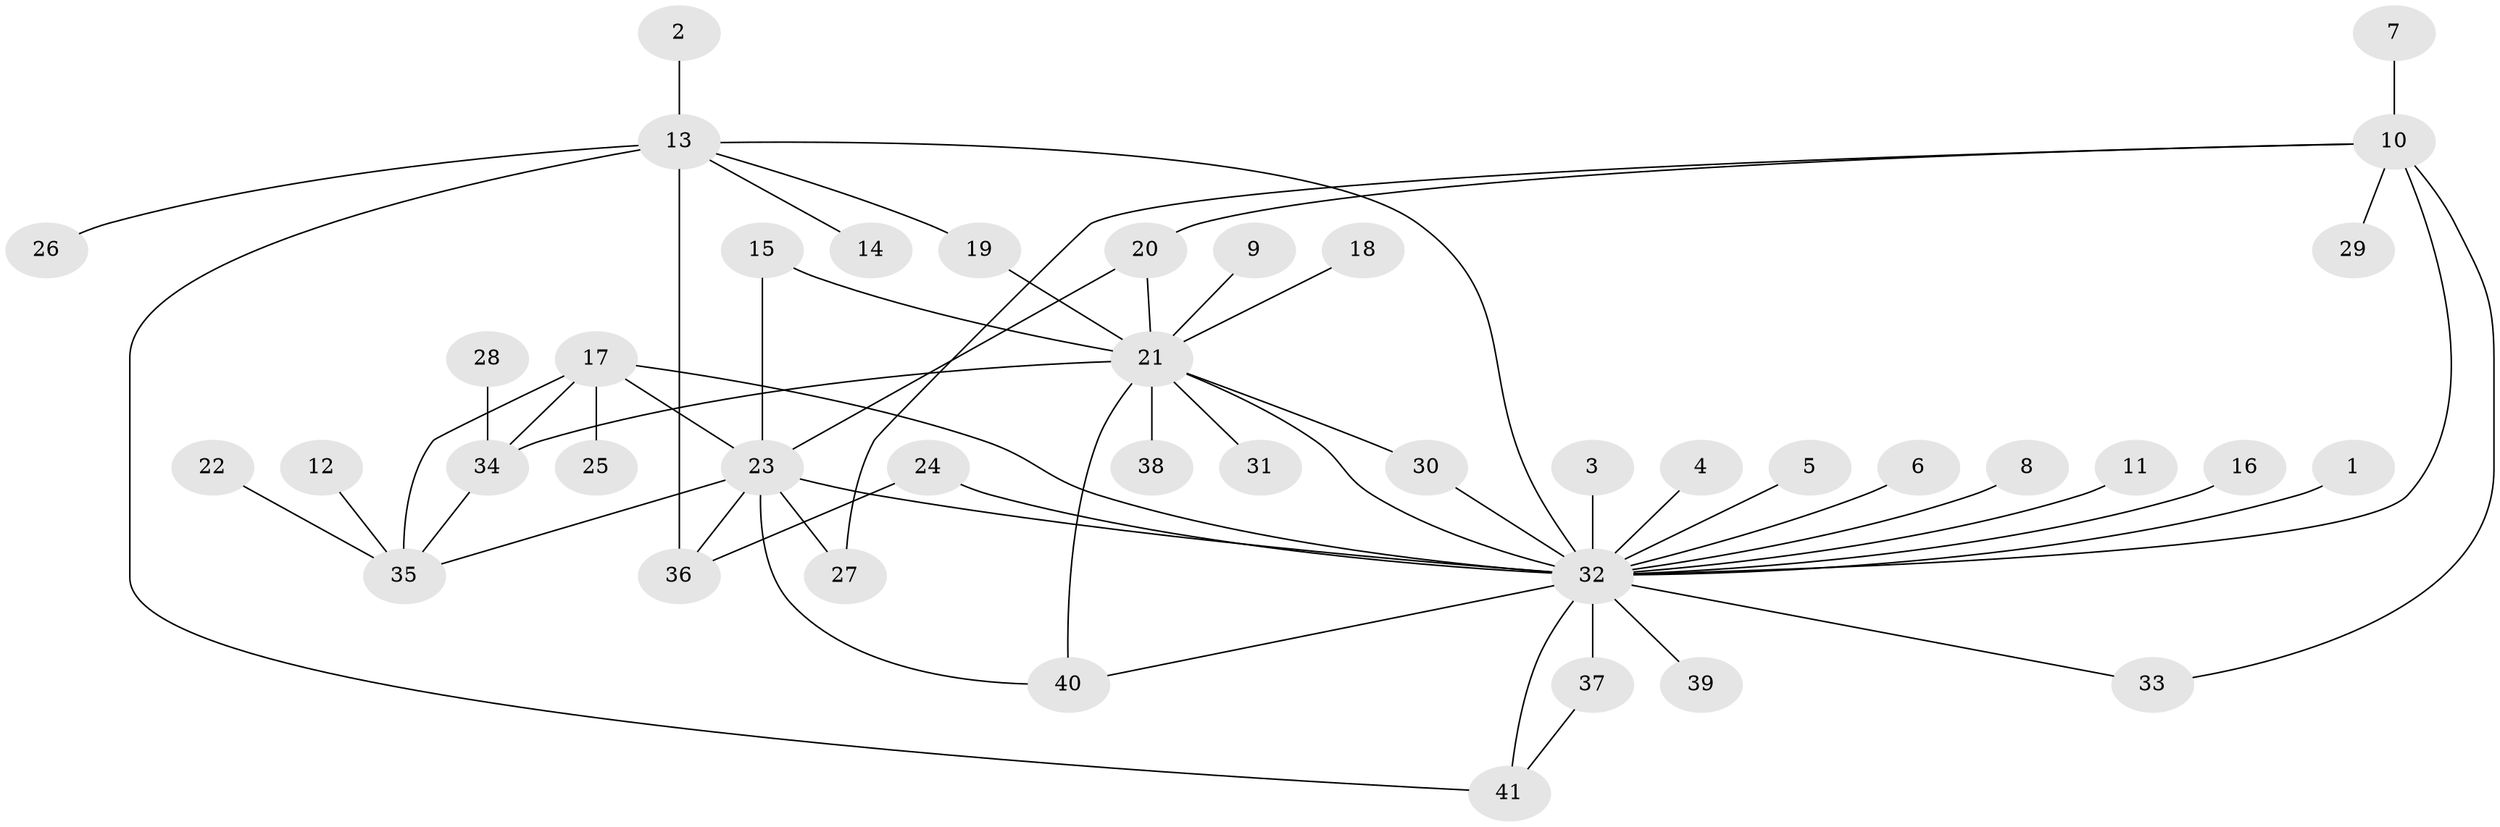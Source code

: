 // original degree distribution, {4: 0.08536585365853659, 32: 0.012195121951219513, 1: 0.47560975609756095, 9: 0.024390243902439025, 12: 0.012195121951219513, 3: 0.10975609756097561, 2: 0.24390243902439024, 7: 0.012195121951219513, 13: 0.012195121951219513, 6: 0.012195121951219513}
// Generated by graph-tools (version 1.1) at 2025/01/03/09/25 03:01:50]
// undirected, 41 vertices, 57 edges
graph export_dot {
graph [start="1"]
  node [color=gray90,style=filled];
  1;
  2;
  3;
  4;
  5;
  6;
  7;
  8;
  9;
  10;
  11;
  12;
  13;
  14;
  15;
  16;
  17;
  18;
  19;
  20;
  21;
  22;
  23;
  24;
  25;
  26;
  27;
  28;
  29;
  30;
  31;
  32;
  33;
  34;
  35;
  36;
  37;
  38;
  39;
  40;
  41;
  1 -- 32 [weight=1.0];
  2 -- 13 [weight=1.0];
  3 -- 32 [weight=1.0];
  4 -- 32 [weight=1.0];
  5 -- 32 [weight=1.0];
  6 -- 32 [weight=1.0];
  7 -- 10 [weight=1.0];
  8 -- 32 [weight=1.0];
  9 -- 21 [weight=1.0];
  10 -- 20 [weight=1.0];
  10 -- 27 [weight=1.0];
  10 -- 29 [weight=1.0];
  10 -- 32 [weight=2.0];
  10 -- 33 [weight=1.0];
  11 -- 32 [weight=1.0];
  12 -- 35 [weight=1.0];
  13 -- 14 [weight=1.0];
  13 -- 19 [weight=1.0];
  13 -- 26 [weight=1.0];
  13 -- 32 [weight=1.0];
  13 -- 36 [weight=2.0];
  13 -- 41 [weight=1.0];
  15 -- 21 [weight=1.0];
  15 -- 23 [weight=1.0];
  16 -- 32 [weight=1.0];
  17 -- 23 [weight=1.0];
  17 -- 25 [weight=1.0];
  17 -- 32 [weight=1.0];
  17 -- 34 [weight=1.0];
  17 -- 35 [weight=1.0];
  18 -- 21 [weight=1.0];
  19 -- 21 [weight=1.0];
  20 -- 21 [weight=1.0];
  20 -- 23 [weight=1.0];
  21 -- 30 [weight=1.0];
  21 -- 31 [weight=1.0];
  21 -- 32 [weight=1.0];
  21 -- 34 [weight=1.0];
  21 -- 38 [weight=1.0];
  21 -- 40 [weight=1.0];
  22 -- 35 [weight=1.0];
  23 -- 27 [weight=1.0];
  23 -- 32 [weight=3.0];
  23 -- 35 [weight=1.0];
  23 -- 36 [weight=2.0];
  23 -- 40 [weight=1.0];
  24 -- 32 [weight=1.0];
  24 -- 36 [weight=1.0];
  28 -- 34 [weight=1.0];
  30 -- 32 [weight=1.0];
  32 -- 33 [weight=1.0];
  32 -- 37 [weight=3.0];
  32 -- 39 [weight=1.0];
  32 -- 40 [weight=1.0];
  32 -- 41 [weight=1.0];
  34 -- 35 [weight=1.0];
  37 -- 41 [weight=1.0];
}
